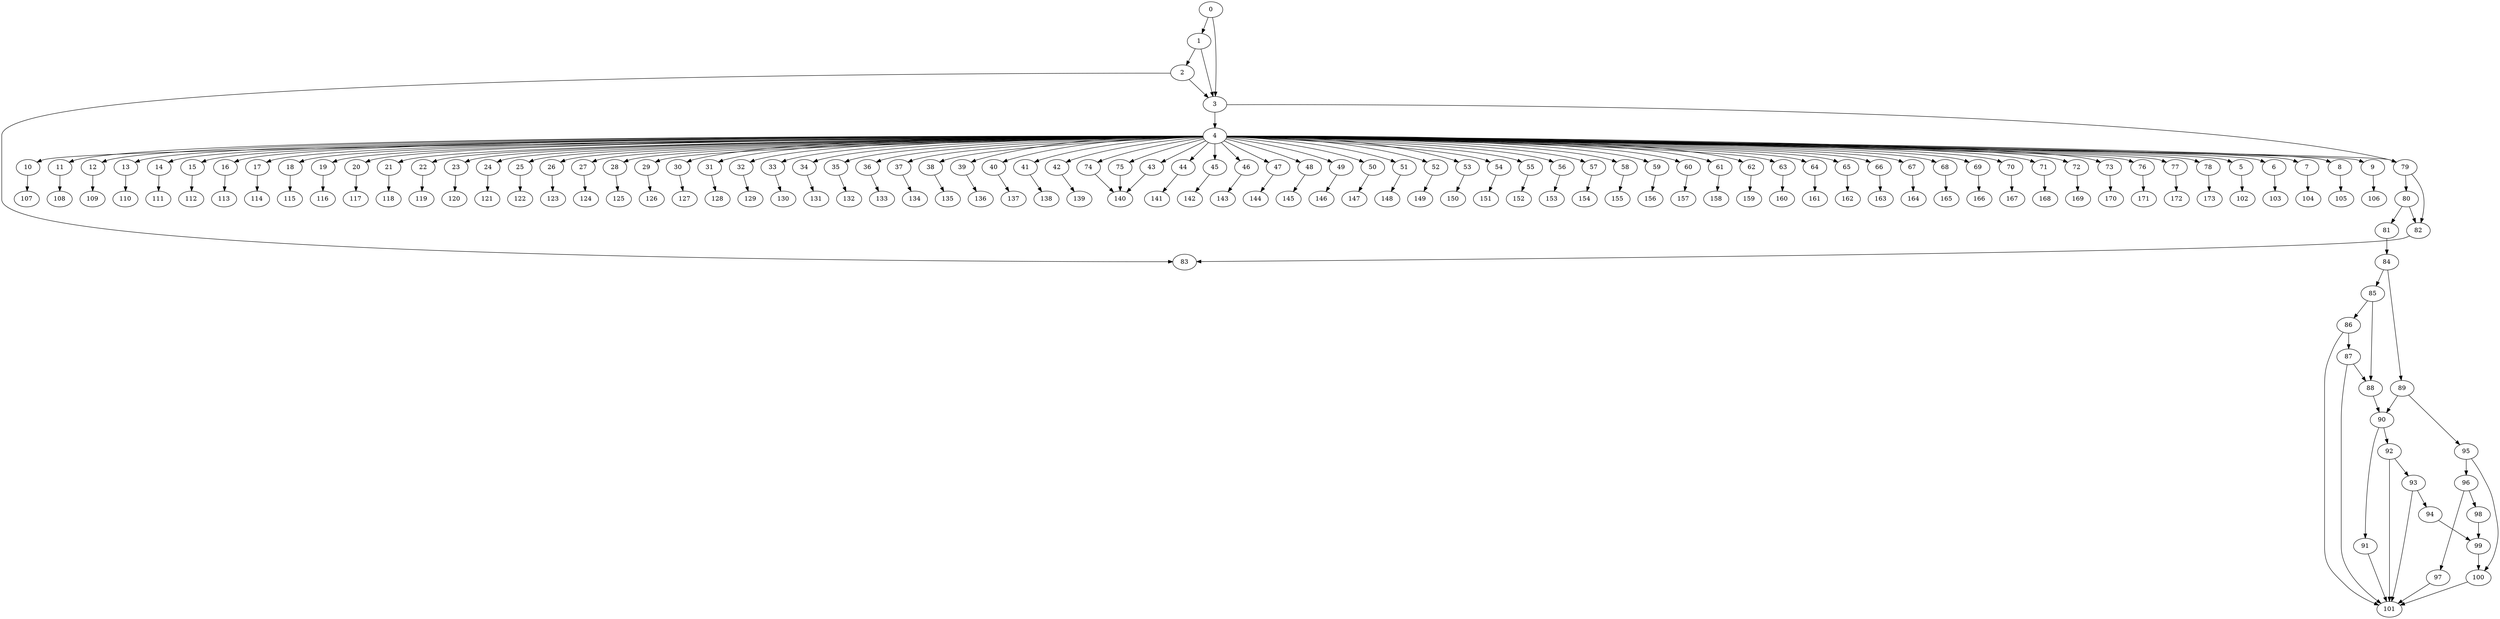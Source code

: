 digraph {
	0
	1
	2
	3
	4
	5
	6
	7
	8
	9
	10
	11
	12
	13
	14
	15
	16
	17
	18
	19
	20
	21
	22
	23
	24
	25
	26
	27
	28
	29
	30
	31
	32
	33
	34
	35
	36
	37
	38
	39
	40
	41
	42
	43
	44
	45
	46
	47
	48
	49
	50
	51
	52
	53
	54
	55
	56
	57
	58
	59
	60
	61
	62
	63
	64
	65
	66
	67
	68
	69
	70
	71
	72
	73
	74
	75
	76
	77
	78
	79
	80
	81
	82
	83
	84
	85
	86
	87
	88
	89
	90
	91
	92
	93
	94
	95
	96
	97
	98
	99
	100
	101
	102
	103
	104
	105
	106
	107
	108
	109
	110
	111
	112
	113
	114
	115
	116
	117
	118
	119
	120
	121
	122
	123
	124
	125
	126
	127
	128
	129
	130
	131
	132
	133
	134
	135
	136
	137
	138
	139
	140
	141
	142
	143
	144
	145
	146
	147
	148
	149
	150
	151
	152
	153
	154
	155
	156
	157
	158
	159
	160
	161
	162
	163
	164
	165
	166
	167
	168
	169
	170
	171
	172
	173
	4 -> 36
	4 -> 72
	81 -> 84
	7 -> 104
	22 -> 119
	31 -> 128
	4 -> 7
	4 -> 31
	59 -> 156
	4 -> 55
	4 -> 56
	4 -> 68
	4 -> 73
	95 -> 96
	5 -> 102
	4 -> 37
	63 -> 160
	69 -> 166
	73 -> 170
	78 -> 173
	4 -> 27
	96 -> 98
	10 -> 107
	11 -> 108
	79 -> 80
	94 -> 99
	98 -> 99
	0 -> 1
	4 -> 69
	21 -> 118
	4 -> 39
	4 -> 71
	70 -> 167
	71 -> 168
	4 -> 5
	67 -> 164
	52 -> 149
	4 -> 58
	3 -> 79
	4 -> 79
	4 -> 44
	4 -> 51
	4 -> 64
	85 -> 86
	33 -> 130
	4 -> 12
	4 -> 23
	16 -> 113
	51 -> 148
	56 -> 153
	68 -> 165
	4 -> 33
	84 -> 85
	4 -> 40
	92 -> 93
	89 -> 95
	62 -> 159
	4 -> 22
	4 -> 35
	88 -> 90
	89 -> 90
	14 -> 111
	23 -> 120
	55 -> 152
	4 -> 6
	4 -> 57
	4 -> 74
	93 -> 94
	13 -> 110
	72 -> 169
	4 -> 24
	4 -> 53
	4 -> 75
	2 -> 83
	82 -> 83
	6 -> 103
	29 -> 126
	30 -> 127
	45 -> 142
	4 -> 8
	4 -> 34
	54 -> 151
	4 -> 14
	4 -> 60
	24 -> 121
	1 -> 2
	4 -> 9
	4 -> 49
	47 -> 144
	90 -> 91
	37 -> 134
	4 -> 52
	4 -> 59
	91 -> 101
	92 -> 101
	93 -> 101
	97 -> 101
	100 -> 101
	86 -> 101
	87 -> 101
	76 -> 171
	0 -> 3
	1 -> 3
	2 -> 3
	4 -> 15
	17 -> 114
	53 -> 150
	4 -> 42
	15 -> 112
	26 -> 123
	4 -> 38
	4 -> 78
	44 -> 141
	4 -> 11
	39 -> 136
	4 -> 70
	9 -> 106
	4 -> 43
	4 -> 61
	4 -> 63
	19 -> 116
	28 -> 125
	32 -> 129
	41 -> 138
	43 -> 140
	74 -> 140
	75 -> 140
	4 -> 18
	4 -> 54
	4 -> 25
	4 -> 50
	79 -> 82
	80 -> 82
	86 -> 87
	84 -> 89
	90 -> 92
	4 -> 10
	4 -> 16
	49 -> 146
	18 -> 115
	58 -> 155
	4 -> 30
	4 -> 47
	4 -> 48
	35 -> 132
	4 -> 13
	4 -> 32
	4 -> 26
	4 -> 62
	36 -> 133
	61 -> 158
	65 -> 162
	77 -> 172
	4 -> 17
	4 -> 19
	57 -> 154
	4 -> 76
	50 -> 147
	4 -> 65
	4 -> 66
	87 -> 88
	85 -> 88
	48 -> 145
	4 -> 29
	4 -> 45
	4 -> 67
	64 -> 161
	3 -> 4
	4 -> 28
	8 -> 105
	12 -> 109
	20 -> 117
	25 -> 122
	27 -> 124
	4 -> 46
	95 -> 100
	99 -> 100
	4 -> 41
	4 -> 77
	80 -> 81
	96 -> 97
	34 -> 131
	38 -> 135
	4 -> 20
	4 -> 21
	46 -> 143
	60 -> 157
	66 -> 163
	40 -> 137
	42 -> 139
}
